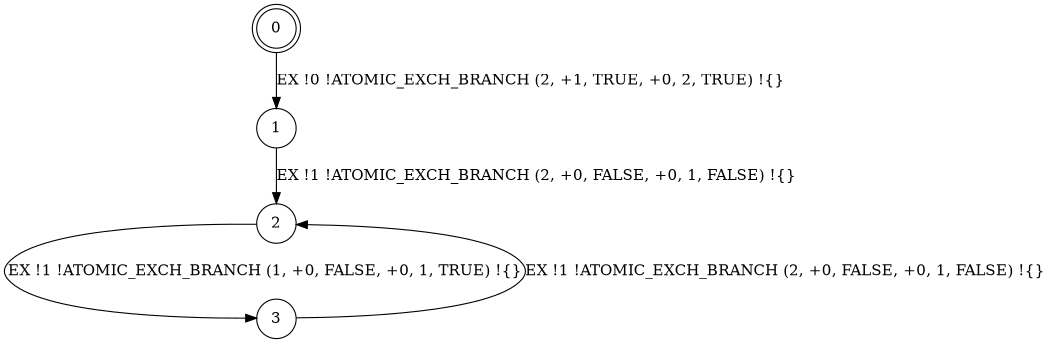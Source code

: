 digraph BCG {
size = "7, 10.5";
center = TRUE;
node [shape = circle];
0 [peripheries = 2];
0 -> 1 [label = "EX !0 !ATOMIC_EXCH_BRANCH (2, +1, TRUE, +0, 2, TRUE) !{}"];
1 -> 2 [label = "EX !1 !ATOMIC_EXCH_BRANCH (2, +0, FALSE, +0, 1, FALSE) !{}"];
2 -> 3 [label = "EX !1 !ATOMIC_EXCH_BRANCH (1, +0, FALSE, +0, 1, TRUE) !{}"];
3 -> 2 [label = "EX !1 !ATOMIC_EXCH_BRANCH (2, +0, FALSE, +0, 1, FALSE) !{}"];
}
